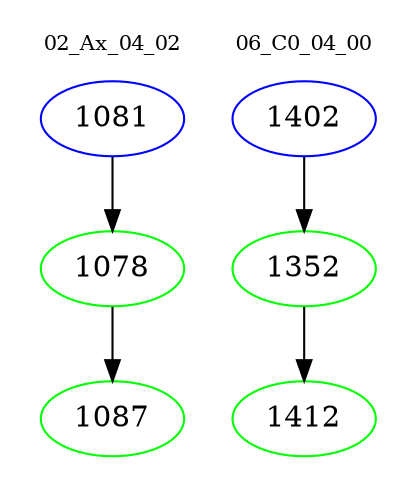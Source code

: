 digraph{
subgraph cluster_0 {
color = white
label = "02_Ax_04_02";
fontsize=10;
T0_1081 [label="1081", color="blue"]
T0_1081 -> T0_1078 [color="black"]
T0_1078 [label="1078", color="green"]
T0_1078 -> T0_1087 [color="black"]
T0_1087 [label="1087", color="green"]
}
subgraph cluster_1 {
color = white
label = "06_C0_04_00";
fontsize=10;
T1_1402 [label="1402", color="blue"]
T1_1402 -> T1_1352 [color="black"]
T1_1352 [label="1352", color="green"]
T1_1352 -> T1_1412 [color="black"]
T1_1412 [label="1412", color="green"]
}
}
